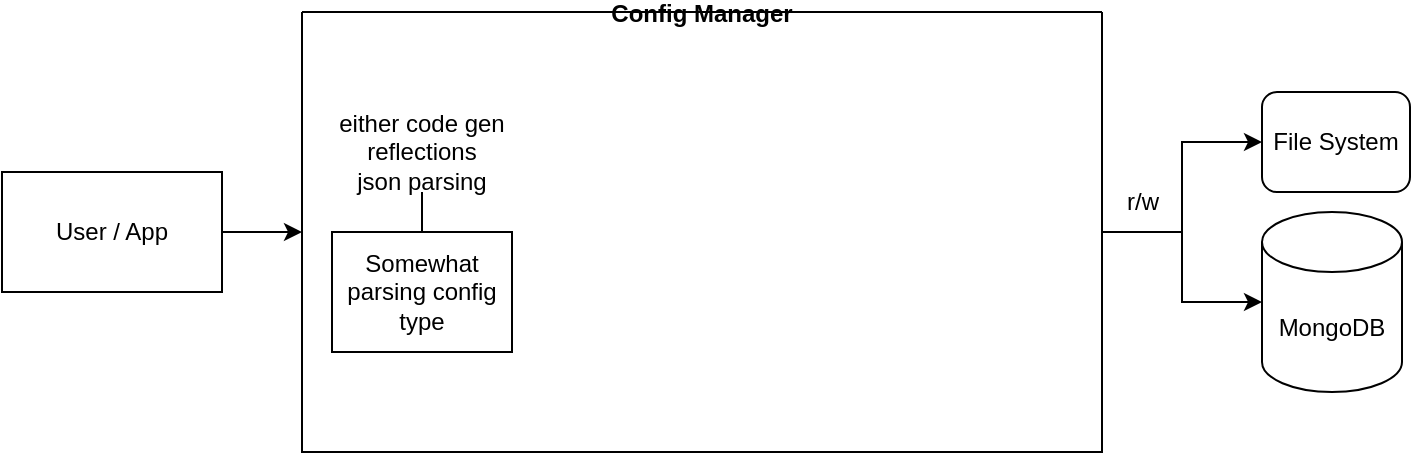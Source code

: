 <mxfile version="21.2.8" type="device">
  <diagram name="Page-1" id="H4xAK7n-GKnp9-7Lvd7u">
    <mxGraphModel dx="830" dy="482" grid="1" gridSize="10" guides="1" tooltips="1" connect="1" arrows="1" fold="1" page="1" pageScale="1" pageWidth="850" pageHeight="1100" math="0" shadow="0">
      <root>
        <mxCell id="0" />
        <mxCell id="1" parent="0" />
        <mxCell id="1_a89S_5MudB19KmzZ1R-12" style="edgeStyle=orthogonalEdgeStyle;rounded=0;orthogonalLoop=1;jettySize=auto;html=1;exitX=1;exitY=0.5;exitDx=0;exitDy=0;" edge="1" parent="1" source="1_a89S_5MudB19KmzZ1R-4" target="1_a89S_5MudB19KmzZ1R-9">
          <mxGeometry relative="1" as="geometry" />
        </mxCell>
        <mxCell id="1_a89S_5MudB19KmzZ1R-4" value="User / App" style="rounded=0;whiteSpace=wrap;html=1;" vertex="1" parent="1">
          <mxGeometry x="50" y="290" width="110" height="60" as="geometry" />
        </mxCell>
        <mxCell id="1_a89S_5MudB19KmzZ1R-20" style="edgeStyle=orthogonalEdgeStyle;rounded=0;orthogonalLoop=1;jettySize=auto;html=1;" edge="1" parent="1" source="1_a89S_5MudB19KmzZ1R-9" target="1_a89S_5MudB19KmzZ1R-19">
          <mxGeometry relative="1" as="geometry" />
        </mxCell>
        <mxCell id="1_a89S_5MudB19KmzZ1R-24" style="edgeStyle=orthogonalEdgeStyle;rounded=0;orthogonalLoop=1;jettySize=auto;html=1;entryX=0;entryY=0.5;entryDx=0;entryDy=0;" edge="1" parent="1" source="1_a89S_5MudB19KmzZ1R-9" target="1_a89S_5MudB19KmzZ1R-23">
          <mxGeometry relative="1" as="geometry" />
        </mxCell>
        <mxCell id="1_a89S_5MudB19KmzZ1R-9" value="Config Manager" style="swimlane;startSize=0;" vertex="1" parent="1">
          <mxGeometry x="200" y="210" width="400" height="220" as="geometry">
            <mxRectangle x="225" y="230" width="130" height="30" as="alternateBounds" />
          </mxGeometry>
        </mxCell>
        <mxCell id="1_a89S_5MudB19KmzZ1R-2" value="Somewhat parsing config type" style="rounded=0;whiteSpace=wrap;html=1;" vertex="1" parent="1_a89S_5MudB19KmzZ1R-9">
          <mxGeometry x="15" y="110" width="90" height="60" as="geometry" />
        </mxCell>
        <mxCell id="1_a89S_5MudB19KmzZ1R-16" value="" style="edgeStyle=orthogonalEdgeStyle;rounded=0;orthogonalLoop=1;jettySize=auto;html=1;endArrow=none;endFill=0;" edge="1" parent="1_a89S_5MudB19KmzZ1R-9" source="1_a89S_5MudB19KmzZ1R-15" target="1_a89S_5MudB19KmzZ1R-2">
          <mxGeometry relative="1" as="geometry" />
        </mxCell>
        <mxCell id="1_a89S_5MudB19KmzZ1R-15" value="either code gen&lt;br&gt;reflections&lt;br&gt;json parsing" style="text;html=1;strokeColor=none;fillColor=none;align=center;verticalAlign=middle;whiteSpace=wrap;rounded=0;" vertex="1" parent="1_a89S_5MudB19KmzZ1R-9">
          <mxGeometry x="11" y="50" width="98" height="40" as="geometry" />
        </mxCell>
        <mxCell id="1_a89S_5MudB19KmzZ1R-19" value="MongoDB" style="shape=cylinder3;whiteSpace=wrap;html=1;boundedLbl=1;backgroundOutline=1;size=15;" vertex="1" parent="1">
          <mxGeometry x="680" y="310" width="70" height="90" as="geometry" />
        </mxCell>
        <mxCell id="1_a89S_5MudB19KmzZ1R-22" value="r/w" style="text;html=1;align=center;verticalAlign=middle;resizable=0;points=[];autosize=1;strokeColor=none;fillColor=none;" vertex="1" parent="1">
          <mxGeometry x="600" y="290" width="40" height="30" as="geometry" />
        </mxCell>
        <mxCell id="1_a89S_5MudB19KmzZ1R-23" value="File System" style="rounded=1;whiteSpace=wrap;html=1;" vertex="1" parent="1">
          <mxGeometry x="680" y="250" width="74" height="50" as="geometry" />
        </mxCell>
      </root>
    </mxGraphModel>
  </diagram>
</mxfile>
